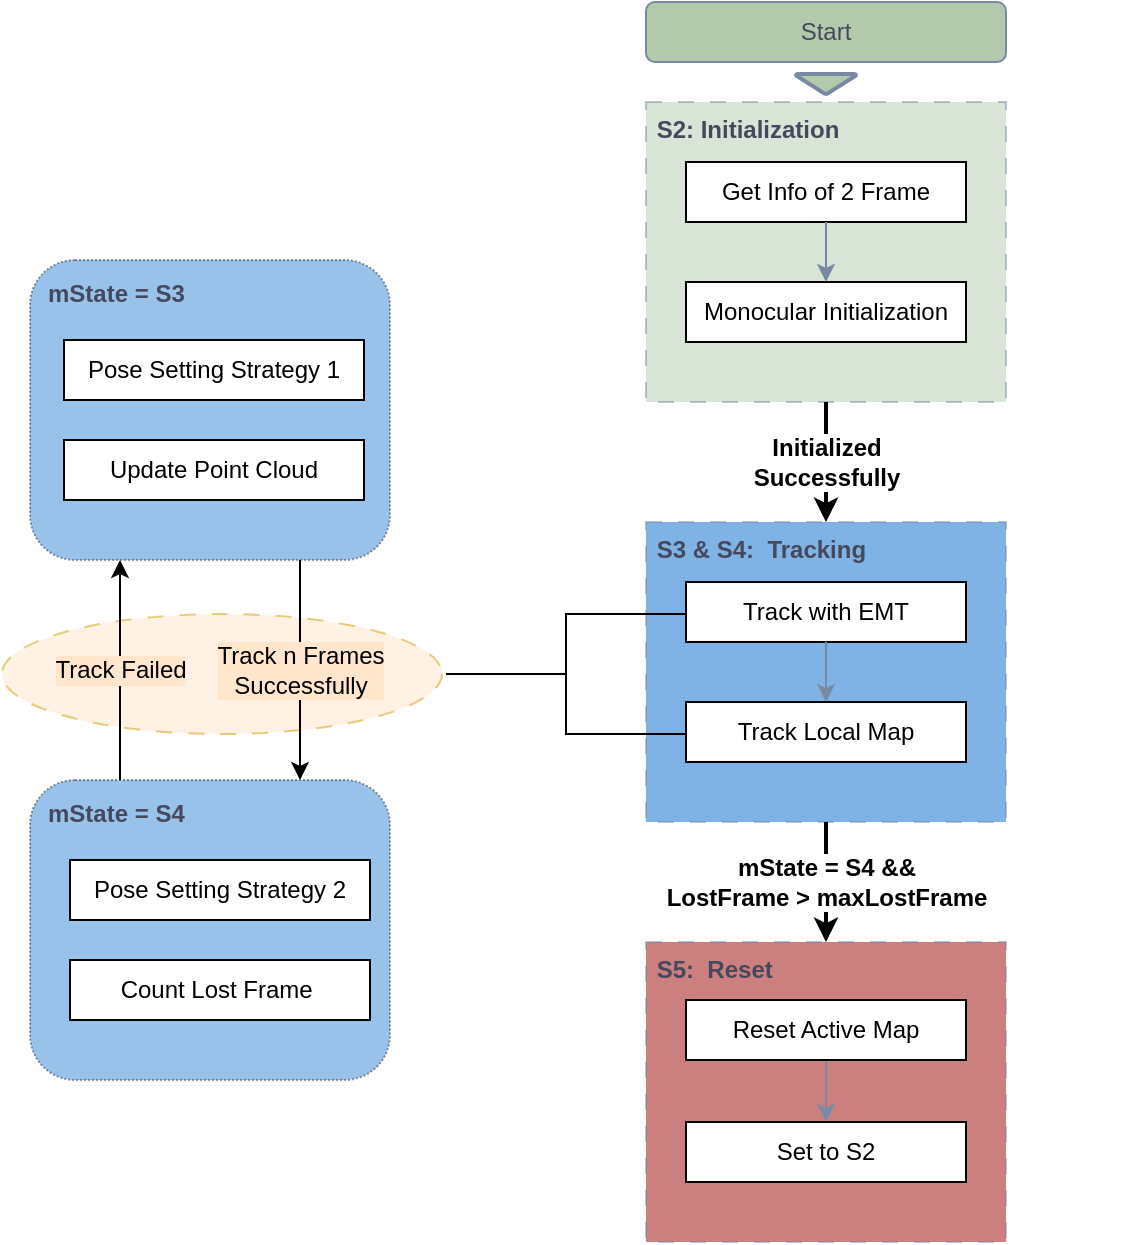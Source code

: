 <mxfile version="21.6.1" type="github">
  <diagram name="第 1 页" id="G7Pcc6TmtywT6FfzIDnz">
    <mxGraphModel dx="954" dy="616" grid="1" gridSize="10" guides="1" tooltips="1" connect="1" arrows="1" fold="1" page="1" pageScale="1" pageWidth="827" pageHeight="1169" math="0" shadow="0">
      <root>
        <mxCell id="0" />
        <mxCell id="1" parent="0" />
        <mxCell id="YHTQ-3PsGmllSr9fGuL9-176" value="" style="group" parent="1" vertex="1" connectable="0">
          <mxGeometry x="273" y="173" width="502" height="620" as="geometry" />
        </mxCell>
        <mxCell id="YHTQ-3PsGmllSr9fGuL9-96" value="" style="group" parent="YHTQ-3PsGmllSr9fGuL9-176" vertex="1" connectable="0">
          <mxGeometry x="259" width="180" height="620" as="geometry" />
        </mxCell>
        <mxCell id="YHTQ-3PsGmllSr9fGuL9-46" value="" style="group;movable=1;resizable=1;rotatable=1;deletable=1;editable=1;locked=0;connectable=1;" parent="YHTQ-3PsGmllSr9fGuL9-96" vertex="1" connectable="0">
          <mxGeometry width="180" height="200" as="geometry" />
        </mxCell>
        <mxCell id="YHTQ-3PsGmllSr9fGuL9-36" value="Start" style="rounded=1;whiteSpace=wrap;html=1;fillColor=#B2C9AB;strokeColor=#788AA3;fontColor=#46495D;labelBackgroundColor=none;movable=1;resizable=1;rotatable=1;deletable=1;editable=1;locked=0;connectable=1;" parent="YHTQ-3PsGmllSr9fGuL9-46" vertex="1">
          <mxGeometry width="180" height="30" as="geometry" />
        </mxCell>
        <mxCell id="YHTQ-3PsGmllSr9fGuL9-37" value="" style="strokeWidth=2;html=1;shape=mxgraph.flowchart.merge_or_storage;whiteSpace=wrap;labelBackgroundColor=none;fillColor=#B2C9AB;strokeColor=#788AA3;fontColor=#46495D;movable=1;resizable=1;rotatable=1;deletable=1;editable=1;locked=0;connectable=1;" parent="YHTQ-3PsGmllSr9fGuL9-46" vertex="1">
          <mxGeometry x="75" y="36" width="30" height="10" as="geometry" />
        </mxCell>
        <mxCell id="YHTQ-3PsGmllSr9fGuL9-41" value="&lt;b&gt;&amp;nbsp;S2: Initialization&lt;/b&gt;" style="rounded=0;whiteSpace=wrap;html=1;strokeColor=#788AA3;fontColor=#46495D;fillColor=#B2C9AB;align=left;horizontal=1;verticalAlign=top;dashed=1;dashPattern=8 8;opacity=50;movable=1;resizable=1;rotatable=1;deletable=1;editable=1;locked=0;connectable=1;" parent="YHTQ-3PsGmllSr9fGuL9-46" vertex="1">
          <mxGeometry y="50" width="180" height="150" as="geometry" />
        </mxCell>
        <mxCell id="YHTQ-3PsGmllSr9fGuL9-42" value="Get Info of 2 Frame" style="rounded=0;whiteSpace=wrap;html=1;movable=1;resizable=1;rotatable=1;deletable=1;editable=1;locked=0;connectable=1;" parent="YHTQ-3PsGmllSr9fGuL9-46" vertex="1">
          <mxGeometry x="20" y="80" width="140" height="30" as="geometry" />
        </mxCell>
        <mxCell id="YHTQ-3PsGmllSr9fGuL9-44" value="Monocular Initialization" style="rounded=0;whiteSpace=wrap;html=1;movable=1;resizable=1;rotatable=1;deletable=1;editable=1;locked=0;connectable=1;" parent="YHTQ-3PsGmllSr9fGuL9-46" vertex="1">
          <mxGeometry x="20" y="140" width="140" height="30" as="geometry" />
        </mxCell>
        <mxCell id="YHTQ-3PsGmllSr9fGuL9-45" value="" style="edgeStyle=orthogonalEdgeStyle;rounded=0;orthogonalLoop=1;jettySize=auto;html=1;strokeColor=#788AA3;fontColor=#46495D;fillColor=#B2C9AB;movable=1;resizable=1;rotatable=1;deletable=1;editable=1;locked=0;connectable=1;" parent="YHTQ-3PsGmllSr9fGuL9-46" source="YHTQ-3PsGmllSr9fGuL9-42" target="YHTQ-3PsGmllSr9fGuL9-44" edge="1">
          <mxGeometry relative="1" as="geometry" />
        </mxCell>
        <mxCell id="YHTQ-3PsGmllSr9fGuL9-63" value="" style="group" parent="YHTQ-3PsGmllSr9fGuL9-96" vertex="1" connectable="0">
          <mxGeometry y="260" width="180" height="150" as="geometry" />
        </mxCell>
        <mxCell id="YHTQ-3PsGmllSr9fGuL9-49" value="&lt;b&gt;&amp;nbsp;S3 &amp;amp; S4:&amp;nbsp; Tracking&lt;/b&gt;" style="rounded=0;whiteSpace=wrap;html=1;strokeColor=#788AA3;fontColor=#46495D;fillColor=#0066CC;align=left;horizontal=1;verticalAlign=top;dashed=1;dashPattern=8 8;opacity=50;movable=1;resizable=1;rotatable=1;deletable=1;editable=1;locked=0;connectable=1;" parent="YHTQ-3PsGmllSr9fGuL9-63" vertex="1">
          <mxGeometry width="180" height="150" as="geometry" />
        </mxCell>
        <mxCell id="YHTQ-3PsGmllSr9fGuL9-57" value="Track with EMT" style="rounded=0;whiteSpace=wrap;html=1;movable=1;resizable=1;rotatable=1;deletable=1;editable=1;locked=0;connectable=1;" parent="YHTQ-3PsGmllSr9fGuL9-63" vertex="1">
          <mxGeometry x="20" y="30" width="140" height="30" as="geometry" />
        </mxCell>
        <mxCell id="YHTQ-3PsGmllSr9fGuL9-58" value="Track Local Map" style="rounded=0;whiteSpace=wrap;html=1;movable=1;resizable=1;rotatable=1;deletable=1;editable=1;locked=0;connectable=1;" parent="YHTQ-3PsGmllSr9fGuL9-63" vertex="1">
          <mxGeometry x="20" y="90" width="140" height="30" as="geometry" />
        </mxCell>
        <mxCell id="YHTQ-3PsGmllSr9fGuL9-59" value="" style="edgeStyle=orthogonalEdgeStyle;rounded=0;orthogonalLoop=1;jettySize=auto;html=1;strokeColor=#788AA3;fontFamily=Helvetica;fontSize=12;fontColor=#ffffff;fillColor=#B2C9AB;" parent="YHTQ-3PsGmllSr9fGuL9-63" source="YHTQ-3PsGmllSr9fGuL9-57" target="YHTQ-3PsGmllSr9fGuL9-58" edge="1">
          <mxGeometry relative="1" as="geometry" />
        </mxCell>
        <mxCell id="YHTQ-3PsGmllSr9fGuL9-64" value="" style="group" parent="YHTQ-3PsGmllSr9fGuL9-96" vertex="1" connectable="0">
          <mxGeometry y="470" width="180" height="150" as="geometry" />
        </mxCell>
        <mxCell id="YHTQ-3PsGmllSr9fGuL9-65" value="&lt;b&gt;&amp;nbsp;S5:&amp;nbsp; Reset&lt;/b&gt;" style="rounded=0;whiteSpace=wrap;html=1;strokeColor=#788AA3;fontColor=#46495D;fillColor=#990000;align=left;horizontal=1;verticalAlign=top;dashed=1;dashPattern=8 8;opacity=50;movable=1;resizable=1;rotatable=1;deletable=1;editable=1;locked=0;connectable=1;" parent="YHTQ-3PsGmllSr9fGuL9-64" vertex="1">
          <mxGeometry width="180" height="150" as="geometry" />
        </mxCell>
        <mxCell id="YHTQ-3PsGmllSr9fGuL9-77" value="" style="edgeStyle=orthogonalEdgeStyle;rounded=0;orthogonalLoop=1;jettySize=auto;html=1;strokeColor=#788AA3;fontFamily=Helvetica;fontSize=12;fontColor=#ffffff;fillColor=#B2C9AB;" parent="YHTQ-3PsGmllSr9fGuL9-64" source="YHTQ-3PsGmllSr9fGuL9-66" target="YHTQ-3PsGmllSr9fGuL9-76" edge="1">
          <mxGeometry relative="1" as="geometry" />
        </mxCell>
        <mxCell id="YHTQ-3PsGmllSr9fGuL9-66" value="Reset Active Map" style="rounded=0;whiteSpace=wrap;html=1;movable=1;resizable=1;rotatable=1;deletable=1;editable=1;locked=0;connectable=1;" parent="YHTQ-3PsGmllSr9fGuL9-64" vertex="1">
          <mxGeometry x="20" y="29" width="140" height="30" as="geometry" />
        </mxCell>
        <mxCell id="YHTQ-3PsGmllSr9fGuL9-76" value="Set to S2" style="rounded=0;whiteSpace=wrap;html=1;movable=1;resizable=1;rotatable=1;deletable=1;editable=1;locked=0;connectable=1;" parent="YHTQ-3PsGmllSr9fGuL9-64" vertex="1">
          <mxGeometry x="20" y="90" width="140" height="30" as="geometry" />
        </mxCell>
        <mxCell id="YHTQ-3PsGmllSr9fGuL9-69" value="Initialized&lt;br&gt;Successfully" style="edgeStyle=orthogonalEdgeStyle;rounded=0;orthogonalLoop=1;jettySize=auto;html=1;strokeColor=#000000;fontFamily=Helvetica;fontSize=12;fontColor=#000000;fillColor=#B2C9AB;fontStyle=1;strokeWidth=2;" parent="YHTQ-3PsGmllSr9fGuL9-96" source="YHTQ-3PsGmllSr9fGuL9-41" target="YHTQ-3PsGmllSr9fGuL9-49" edge="1">
          <mxGeometry relative="1" as="geometry" />
        </mxCell>
        <mxCell id="YHTQ-3PsGmllSr9fGuL9-80" value="mState = S4 &amp;amp;&amp;amp;&lt;br&gt;LostFrame &amp;gt; maxLostFrame" style="edgeStyle=orthogonalEdgeStyle;rounded=0;orthogonalLoop=1;jettySize=auto;html=1;strokeColor=#000000;fontFamily=Helvetica;fontSize=12;fontColor=#000000;fillColor=#B2C9AB;fontStyle=1;entryX=0.5;entryY=0;entryDx=0;entryDy=0;strokeWidth=2;" parent="YHTQ-3PsGmllSr9fGuL9-96" source="YHTQ-3PsGmllSr9fGuL9-49" target="YHTQ-3PsGmllSr9fGuL9-65" edge="1">
          <mxGeometry relative="1" as="geometry">
            <mxPoint x="90" y="550" as="targetPoint" />
          </mxGeometry>
        </mxCell>
        <mxCell id="YHTQ-3PsGmllSr9fGuL9-112" value="" style="strokeWidth=1;html=1;shape=mxgraph.flowchart.annotation_2;align=left;labelPosition=right;pointerEvents=1;rounded=0;strokeColor=default;fontFamily=Helvetica;fontSize=12;fontColor=#808080;fillColor=default;" parent="YHTQ-3PsGmllSr9fGuL9-176" vertex="1">
          <mxGeometry x="159" y="306" width="120" height="60" as="geometry" />
        </mxCell>
        <mxCell id="YHTQ-3PsGmllSr9fGuL9-173" value="" style="group" parent="YHTQ-3PsGmllSr9fGuL9-176" vertex="1" connectable="0">
          <mxGeometry y="129" width="220" height="410" as="geometry" />
        </mxCell>
        <mxCell id="YHTQ-3PsGmllSr9fGuL9-171" value="" style="ellipse;whiteSpace=wrap;html=1;rounded=0;strokeColor=#d79b00;fontFamily=Helvetica;fontSize=12;fillColor=#ffe6cc;dashed=1;dashPattern=8 8;opacity=50;" parent="YHTQ-3PsGmllSr9fGuL9-173" vertex="1">
          <mxGeometry x="-63" y="177" width="220" height="60" as="geometry" />
        </mxCell>
        <mxCell id="YHTQ-3PsGmllSr9fGuL9-161" value="" style="group" parent="YHTQ-3PsGmllSr9fGuL9-173" vertex="1" connectable="0">
          <mxGeometry x="-49" width="180" height="150" as="geometry" />
        </mxCell>
        <mxCell id="YHTQ-3PsGmllSr9fGuL9-151" value="&lt;div style=&quot;&quot;&gt;&lt;font color=&quot;#46495d&quot;&gt;&lt;b&gt;mState = S3&lt;/b&gt;&lt;/font&gt;&lt;/div&gt;" style="rounded=1;whiteSpace=wrap;html=1;strokeColor=default;fontFamily=Helvetica;fontSize=12;fontColor=default;fillColor=#0066CC;opacity=40;dashed=1;dashPattern=1 1;align=left;verticalAlign=top;horizontal=1;spacingLeft=4;spacing=5;" parent="YHTQ-3PsGmllSr9fGuL9-161" vertex="1">
          <mxGeometry width="180" height="150" as="geometry" />
        </mxCell>
        <mxCell id="YHTQ-3PsGmllSr9fGuL9-152" value="Update Point Cloud" style="rounded=0;whiteSpace=wrap;html=1;strokeColor=default;fontFamily=Helvetica;fontSize=12;fontColor=default;fillColor=default;" parent="YHTQ-3PsGmllSr9fGuL9-161" vertex="1">
          <mxGeometry x="17" y="90" width="150" height="30" as="geometry" />
        </mxCell>
        <mxCell id="YHTQ-3PsGmllSr9fGuL9-153" value="Pose Setting Strategy 1" style="rounded=0;whiteSpace=wrap;html=1;strokeColor=default;fontFamily=Helvetica;fontSize=12;fontColor=default;fillColor=default;" parent="YHTQ-3PsGmllSr9fGuL9-161" vertex="1">
          <mxGeometry x="17" y="40" width="150" height="30" as="geometry" />
        </mxCell>
        <mxCell id="YHTQ-3PsGmllSr9fGuL9-162" value="" style="group" parent="YHTQ-3PsGmllSr9fGuL9-173" vertex="1" connectable="0">
          <mxGeometry x="-49" y="260" width="180" height="150" as="geometry" />
        </mxCell>
        <mxCell id="YHTQ-3PsGmllSr9fGuL9-138" value="&lt;div style=&quot;&quot;&gt;&lt;font color=&quot;#46495d&quot;&gt;&lt;b&gt;mState = S4&lt;/b&gt;&lt;/font&gt;&lt;/div&gt;" style="rounded=1;whiteSpace=wrap;html=1;strokeColor=default;fontFamily=Helvetica;fontSize=12;fontColor=default;fillColor=#0066CC;opacity=40;dashed=1;dashPattern=1 1;align=left;verticalAlign=top;horizontal=1;spacingLeft=4;spacing=5;" parent="YHTQ-3PsGmllSr9fGuL9-162" vertex="1">
          <mxGeometry width="180" height="150" as="geometry" />
        </mxCell>
        <mxCell id="YHTQ-3PsGmllSr9fGuL9-143" value="Count Lost Frame&amp;nbsp;" style="rounded=0;whiteSpace=wrap;html=1;strokeColor=default;fontFamily=Helvetica;fontSize=12;fontColor=default;fillColor=default;" parent="YHTQ-3PsGmllSr9fGuL9-162" vertex="1">
          <mxGeometry x="20" y="90" width="150" height="30" as="geometry" />
        </mxCell>
        <mxCell id="YHTQ-3PsGmllSr9fGuL9-144" value="Pose Setting Strategy 2" style="rounded=0;whiteSpace=wrap;html=1;strokeColor=default;fontFamily=Helvetica;fontSize=12;fontColor=default;fillColor=default;" parent="YHTQ-3PsGmllSr9fGuL9-162" vertex="1">
          <mxGeometry x="20" y="40" width="150" height="30" as="geometry" />
        </mxCell>
        <mxCell id="YHTQ-3PsGmllSr9fGuL9-155" value="Track n Frames &lt;br&gt;Successfully" style="edgeStyle=orthogonalEdgeStyle;rounded=0;orthogonalLoop=1;jettySize=auto;html=1;exitX=0.75;exitY=1;exitDx=0;exitDy=0;entryX=0.75;entryY=0;entryDx=0;entryDy=0;strokeColor=#000000;fontFamily=Helvetica;fontSize=12;fontColor=#000000;fillColor=#B2C9AB;labelBackgroundColor=#FFE6CC;" parent="YHTQ-3PsGmllSr9fGuL9-173" source="YHTQ-3PsGmllSr9fGuL9-151" target="YHTQ-3PsGmllSr9fGuL9-138" edge="1">
          <mxGeometry relative="1" as="geometry" />
        </mxCell>
        <mxCell id="YHTQ-3PsGmllSr9fGuL9-156" value="Track Failed" style="edgeStyle=orthogonalEdgeStyle;rounded=0;orthogonalLoop=1;jettySize=auto;html=1;exitX=0.25;exitY=0;exitDx=0;exitDy=0;entryX=0.25;entryY=1;entryDx=0;entryDy=0;strokeColor=#000000;fontFamily=Helvetica;fontSize=12;fontColor=#000000;fillColor=#B2C9AB;labelBackgroundColor=#FFE6CC;" parent="YHTQ-3PsGmllSr9fGuL9-173" source="YHTQ-3PsGmllSr9fGuL9-138" target="YHTQ-3PsGmllSr9fGuL9-151" edge="1">
          <mxGeometry relative="1" as="geometry" />
        </mxCell>
      </root>
    </mxGraphModel>
  </diagram>
</mxfile>
